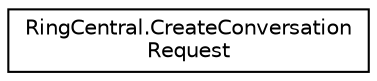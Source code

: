 digraph "Graphical Class Hierarchy"
{
 // LATEX_PDF_SIZE
  edge [fontname="Helvetica",fontsize="10",labelfontname="Helvetica",labelfontsize="10"];
  node [fontname="Helvetica",fontsize="10",shape=record];
  rankdir="LR";
  Node0 [label="RingCentral.CreateConversation\lRequest",height=0.2,width=0.4,color="black", fillcolor="white", style="filled",URL="$classRingCentral_1_1CreateConversationRequest.html",tooltip=" "];
}
